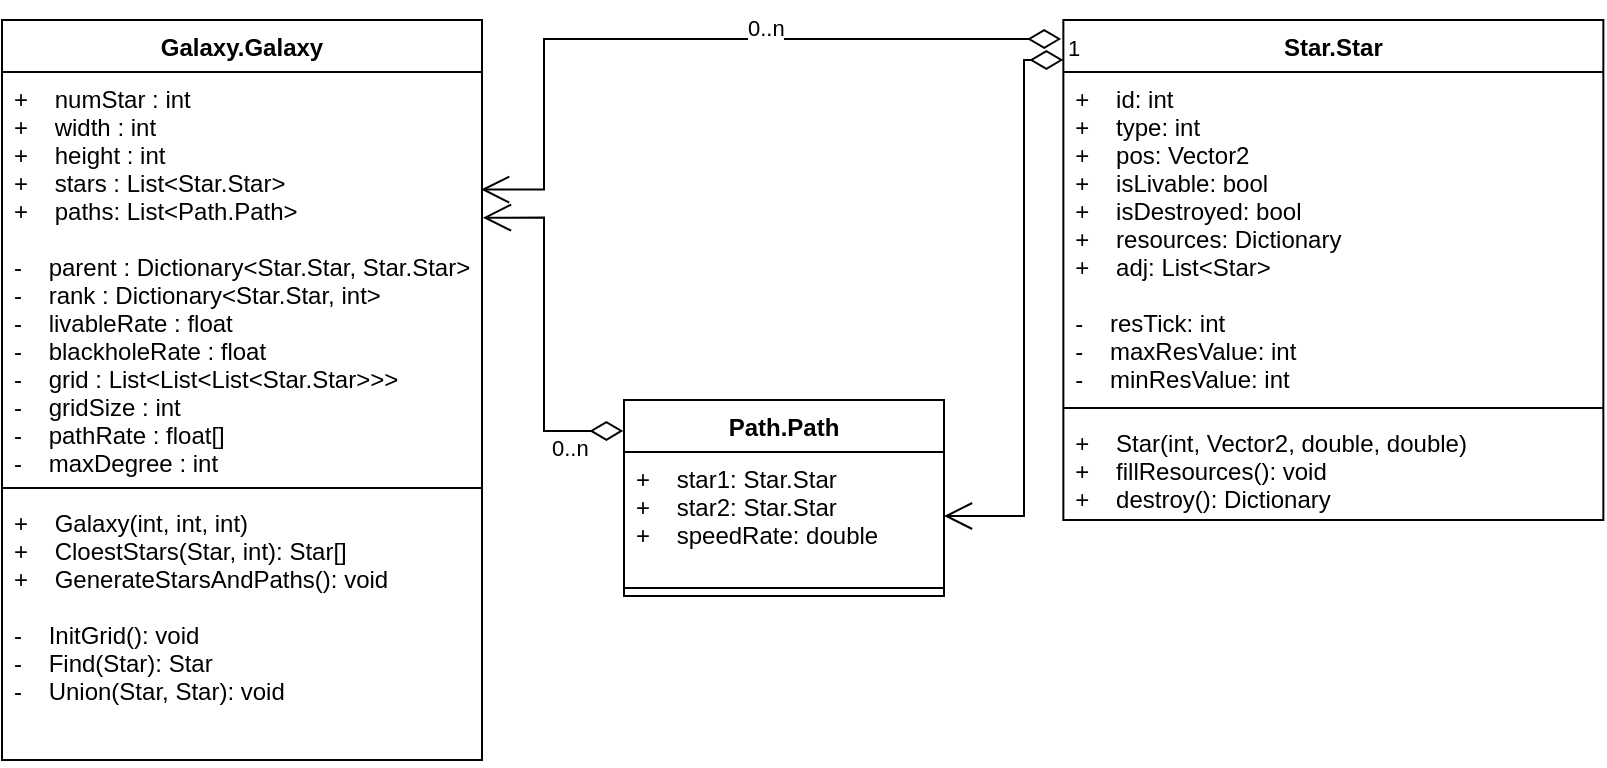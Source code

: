 <mxfile version="20.7.4" type="device"><diagram id="C5RBs43oDa-KdzZeNtuy" name="Page-1"><mxGraphModel dx="875" dy="518" grid="1" gridSize="10" guides="1" tooltips="1" connect="1" arrows="1" fold="1" page="1" pageScale="1" pageWidth="827" pageHeight="1169" math="0" shadow="0"><root><mxCell id="WIyWlLk6GJQsqaUBKTNV-0"/><mxCell id="WIyWlLk6GJQsqaUBKTNV-1" parent="WIyWlLk6GJQsqaUBKTNV-0"/><mxCell id="0vtrVxMKni9FOYxj_yKp-0" value="Galaxy.Galaxy" style="swimlane;fontStyle=1;align=center;verticalAlign=top;childLayout=stackLayout;horizontal=1;startSize=26;horizontalStack=0;resizeParent=1;resizeParentMax=0;resizeLast=0;collapsible=1;marginBottom=0;" vertex="1" parent="WIyWlLk6GJQsqaUBKTNV-1"><mxGeometry x="9" y="40" width="240" height="370" as="geometry"/></mxCell><mxCell id="0vtrVxMKni9FOYxj_yKp-1" value="+    numStar : int&#10;+    width : int&#10;+    height : int&#10;+    stars : List&lt;Star.Star&gt;&#10;+    paths: List&lt;Path.Path&gt;&#10;&#10;-    parent : Dictionary&lt;Star.Star, Star.Star&gt;&#10;-    rank : Dictionary&lt;Star.Star, int&gt;&#10;-    livableRate : float&#10;-    blackholeRate : float&#10;-    grid : List&lt;List&lt;List&lt;Star.Star&gt;&gt;&gt;&#10;-    gridSize : int&#10;-    pathRate : float[]&#10;-    maxDegree : int" style="text;strokeColor=none;fillColor=none;align=left;verticalAlign=top;spacingLeft=4;spacingRight=4;overflow=hidden;rotatable=0;points=[[0,0.5],[1,0.5]];portConstraint=eastwest;" vertex="1" parent="0vtrVxMKni9FOYxj_yKp-0"><mxGeometry y="26" width="240" height="204" as="geometry"/></mxCell><mxCell id="0vtrVxMKni9FOYxj_yKp-2" value="" style="line;strokeWidth=1;fillColor=none;align=left;verticalAlign=middle;spacingTop=-1;spacingLeft=3;spacingRight=3;rotatable=0;labelPosition=right;points=[];portConstraint=eastwest;strokeColor=inherit;" vertex="1" parent="0vtrVxMKni9FOYxj_yKp-0"><mxGeometry y="230" width="240" height="8" as="geometry"/></mxCell><mxCell id="0vtrVxMKni9FOYxj_yKp-3" value="+    Galaxy(int, int, int)&#10;+    CloestStars(Star, int): Star[]&#10;+    GenerateStarsAndPaths(): void&#10;&#10;-    InitGrid(): void &#10;-    Find(Star): Star &#10;-    Union(Star, Star): void " style="text;strokeColor=none;fillColor=none;align=left;verticalAlign=top;spacingLeft=4;spacingRight=4;overflow=hidden;rotatable=0;points=[[0,0.5],[1,0.5]];portConstraint=eastwest;" vertex="1" parent="0vtrVxMKni9FOYxj_yKp-0"><mxGeometry y="238" width="240" height="132" as="geometry"/></mxCell><mxCell id="0vtrVxMKni9FOYxj_yKp-4" value="Star.Star" style="swimlane;fontStyle=1;align=center;verticalAlign=top;childLayout=stackLayout;horizontal=1;startSize=26;horizontalStack=0;resizeParent=1;resizeParentMax=0;resizeLast=0;collapsible=1;marginBottom=0;" vertex="1" parent="WIyWlLk6GJQsqaUBKTNV-1"><mxGeometry x="539.68" y="40" width="270" height="250" as="geometry"><mxRectangle x="580" y="40" width="90" height="30" as="alternateBounds"/></mxGeometry></mxCell><mxCell id="0vtrVxMKni9FOYxj_yKp-5" value="+    id: int                              &#10;+    type: int                             &#10;+    pos: Vector2                          &#10;+    isLivable: bool                       &#10;+    isDestroyed: bool                     &#10;+    resources: Dictionary   &#10;+    adj: List&lt;Star&gt;&#10;              &#10;-    resTick: int                          &#10;-    maxResValue: int                      &#10;-    minResValue: int                      " style="text;strokeColor=none;fillColor=none;align=left;verticalAlign=top;spacingLeft=4;spacingRight=4;overflow=hidden;rotatable=0;points=[[0,0.5],[1,0.5]];portConstraint=eastwest;" vertex="1" parent="0vtrVxMKni9FOYxj_yKp-4"><mxGeometry y="26" width="270" height="164" as="geometry"/></mxCell><mxCell id="0vtrVxMKni9FOYxj_yKp-6" value="" style="line;strokeWidth=1;fillColor=none;align=left;verticalAlign=middle;spacingTop=-1;spacingLeft=3;spacingRight=3;rotatable=0;labelPosition=right;points=[];portConstraint=eastwest;strokeColor=inherit;" vertex="1" parent="0vtrVxMKni9FOYxj_yKp-4"><mxGeometry y="190" width="270" height="8" as="geometry"/></mxCell><mxCell id="0vtrVxMKni9FOYxj_yKp-7" value="+    Star(int, Vector2, double, double)&#10;+    fillResources(): void&#10;+    destroy(): Dictionary " style="text;strokeColor=none;fillColor=none;align=left;verticalAlign=top;spacingLeft=4;spacingRight=4;overflow=hidden;rotatable=0;points=[[0,0.5],[1,0.5]];portConstraint=eastwest;" vertex="1" parent="0vtrVxMKni9FOYxj_yKp-4"><mxGeometry y="198" width="270" height="52" as="geometry"/></mxCell><mxCell id="0vtrVxMKni9FOYxj_yKp-13" value="Path.Path" style="swimlane;fontStyle=1;align=center;verticalAlign=top;childLayout=stackLayout;horizontal=1;startSize=26;horizontalStack=0;resizeParent=1;resizeParentMax=0;resizeLast=0;collapsible=1;marginBottom=0;" vertex="1" parent="WIyWlLk6GJQsqaUBKTNV-1"><mxGeometry x="320" y="230" width="160" height="98" as="geometry"/></mxCell><mxCell id="0vtrVxMKni9FOYxj_yKp-14" value="+    star1: Star.Star              &#10;+    star2: Star.Star              &#10;+    speedRate: double " style="text;strokeColor=none;fillColor=none;align=left;verticalAlign=top;spacingLeft=4;spacingRight=4;overflow=hidden;rotatable=0;points=[[0,0.5],[1,0.5]];portConstraint=eastwest;" vertex="1" parent="0vtrVxMKni9FOYxj_yKp-13"><mxGeometry y="26" width="160" height="64" as="geometry"/></mxCell><mxCell id="0vtrVxMKni9FOYxj_yKp-15" value="" style="line;strokeWidth=1;fillColor=none;align=left;verticalAlign=middle;spacingTop=-1;spacingLeft=3;spacingRight=3;rotatable=0;labelPosition=right;points=[];portConstraint=eastwest;strokeColor=inherit;" vertex="1" parent="0vtrVxMKni9FOYxj_yKp-13"><mxGeometry y="90" width="160" height="8" as="geometry"/></mxCell><mxCell id="0vtrVxMKni9FOYxj_yKp-22" value="1" style="endArrow=open;html=1;endSize=12;startArrow=diamondThin;startSize=14;startFill=0;edgeStyle=orthogonalEdgeStyle;align=left;verticalAlign=bottom;rounded=0;exitX=0;exitY=0.08;exitDx=0;exitDy=0;exitPerimeter=0;entryX=1;entryY=0.5;entryDx=0;entryDy=0;" edge="1" parent="WIyWlLk6GJQsqaUBKTNV-1" source="0vtrVxMKni9FOYxj_yKp-4" target="0vtrVxMKni9FOYxj_yKp-14"><mxGeometry x="-1" y="3" relative="1" as="geometry"><mxPoint x="489.68" y="110" as="sourcePoint"/><mxPoint x="490" y="270" as="targetPoint"/><Array as="points"><mxPoint x="520" y="60"/><mxPoint x="520" y="288"/></Array></mxGeometry></mxCell><mxCell id="0vtrVxMKni9FOYxj_yKp-23" value="" style="endArrow=open;html=1;endSize=12;startArrow=diamondThin;startSize=14;startFill=0;edgeStyle=orthogonalEdgeStyle;rounded=0;entryX=0.998;entryY=0.288;entryDx=0;entryDy=0;entryPerimeter=0;exitX=-0.004;exitY=0.038;exitDx=0;exitDy=0;exitPerimeter=0;" edge="1" parent="WIyWlLk6GJQsqaUBKTNV-1" source="0vtrVxMKni9FOYxj_yKp-4" target="0vtrVxMKni9FOYxj_yKp-1"><mxGeometry x="0.172" y="-5" relative="1" as="geometry"><mxPoint x="530" y="50" as="sourcePoint"/><mxPoint x="620" y="260" as="targetPoint"/><Array as="points"><mxPoint x="280" y="50"/><mxPoint x="280" y="125"/></Array><mxPoint as="offset"/></mxGeometry></mxCell><mxCell id="0vtrVxMKni9FOYxj_yKp-24" value="0..n" style="edgeLabel;resizable=0;html=1;align=left;verticalAlign=top;" connectable="0" vertex="1" parent="0vtrVxMKni9FOYxj_yKp-23"><mxGeometry x="-1" relative="1" as="geometry"><mxPoint x="-159" y="-19" as="offset"/></mxGeometry></mxCell><mxCell id="0vtrVxMKni9FOYxj_yKp-26" value="" style="endArrow=open;html=1;endSize=12;startArrow=diamondThin;startSize=14;startFill=0;edgeStyle=orthogonalEdgeStyle;rounded=0;entryX=1.002;entryY=0.357;entryDx=0;entryDy=0;entryPerimeter=0;exitX=-0.002;exitY=0.158;exitDx=0;exitDy=0;exitPerimeter=0;" edge="1" parent="WIyWlLk6GJQsqaUBKTNV-1" source="0vtrVxMKni9FOYxj_yKp-13" target="0vtrVxMKni9FOYxj_yKp-1"><mxGeometry relative="1" as="geometry"><mxPoint x="360" y="300" as="sourcePoint"/><mxPoint x="320" y="160" as="targetPoint"/><Array as="points"><mxPoint x="280" y="246"/><mxPoint x="280" y="139"/></Array></mxGeometry></mxCell><mxCell id="0vtrVxMKni9FOYxj_yKp-27" value="0..n" style="edgeLabel;resizable=0;html=1;align=left;verticalAlign=top;" connectable="0" vertex="1" parent="0vtrVxMKni9FOYxj_yKp-26"><mxGeometry x="-1" relative="1" as="geometry"><mxPoint x="-38" y="-4" as="offset"/></mxGeometry></mxCell></root></mxGraphModel></diagram></mxfile>